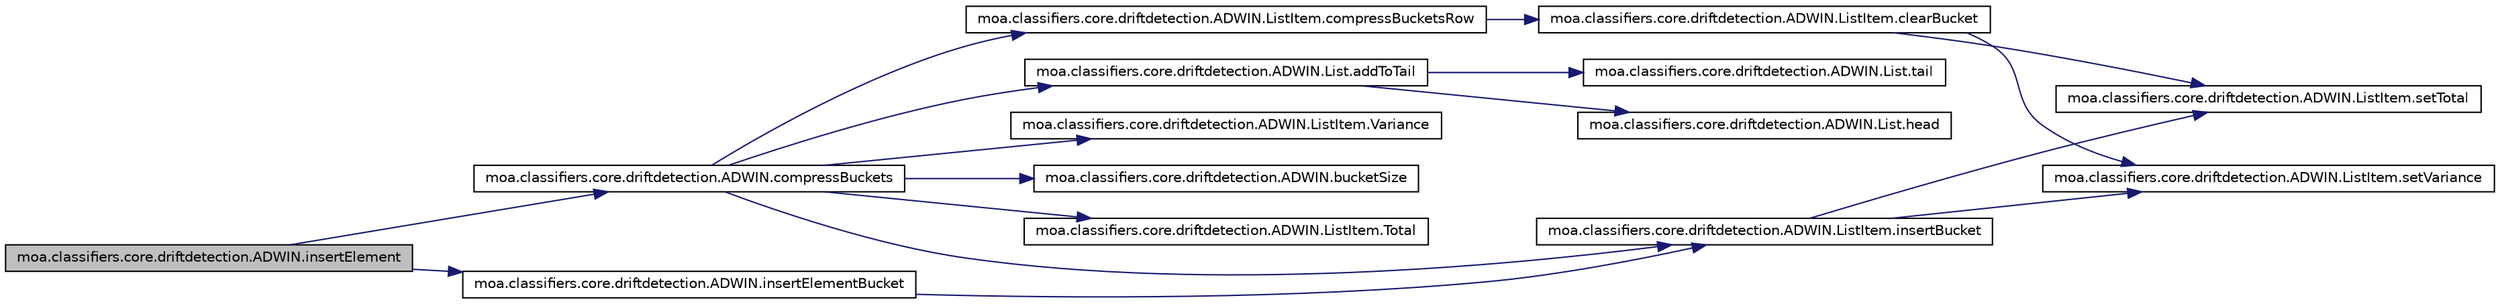 digraph G
{
  edge [fontname="Helvetica",fontsize="10",labelfontname="Helvetica",labelfontsize="10"];
  node [fontname="Helvetica",fontsize="10",shape=record];
  rankdir=LR;
  Node1 [label="moa.classifiers.core.driftdetection.ADWIN.insertElement",height=0.2,width=0.4,color="black", fillcolor="grey75", style="filled" fontcolor="black"];
  Node1 -> Node2 [color="midnightblue",fontsize="10",style="solid",fontname="Helvetica"];
  Node2 [label="moa.classifiers.core.driftdetection.ADWIN.compressBuckets",height=0.2,width=0.4,color="black", fillcolor="white", style="filled",URL="$classmoa_1_1classifiers_1_1core_1_1driftdetection_1_1ADWIN.html#adac3289b135ff43a2378acd3c9846c37"];
  Node2 -> Node3 [color="midnightblue",fontsize="10",style="solid",fontname="Helvetica"];
  Node3 [label="moa.classifiers.core.driftdetection.ADWIN.List.addToTail",height=0.2,width=0.4,color="black", fillcolor="white", style="filled",URL="$classmoa_1_1classifiers_1_1core_1_1driftdetection_1_1ADWIN_1_1List.html#a0e2aafc7834a6d1f038dddf03e748d2a"];
  Node3 -> Node4 [color="midnightblue",fontsize="10",style="solid",fontname="Helvetica"];
  Node4 [label="moa.classifiers.core.driftdetection.ADWIN.List.head",height=0.2,width=0.4,color="black", fillcolor="white", style="filled",URL="$classmoa_1_1classifiers_1_1core_1_1driftdetection_1_1ADWIN_1_1List.html#a6304681ed9e05d3d639ac6150eb8c635"];
  Node3 -> Node5 [color="midnightblue",fontsize="10",style="solid",fontname="Helvetica"];
  Node5 [label="moa.classifiers.core.driftdetection.ADWIN.List.tail",height=0.2,width=0.4,color="black", fillcolor="white", style="filled",URL="$classmoa_1_1classifiers_1_1core_1_1driftdetection_1_1ADWIN_1_1List.html#adffce73caf831801f86520061e92bb88"];
  Node2 -> Node6 [color="midnightblue",fontsize="10",style="solid",fontname="Helvetica"];
  Node6 [label="moa.classifiers.core.driftdetection.ADWIN.bucketSize",height=0.2,width=0.4,color="black", fillcolor="white", style="filled",URL="$classmoa_1_1classifiers_1_1core_1_1driftdetection_1_1ADWIN.html#a2f09aa0466b9cbb4a6b5f7c935abbe78"];
  Node2 -> Node7 [color="midnightblue",fontsize="10",style="solid",fontname="Helvetica"];
  Node7 [label="moa.classifiers.core.driftdetection.ADWIN.ListItem.compressBucketsRow",height=0.2,width=0.4,color="black", fillcolor="white", style="filled",URL="$classmoa_1_1classifiers_1_1core_1_1driftdetection_1_1ADWIN_1_1ListItem.html#a0cacb513b7a5810e1752b55ac9760679"];
  Node7 -> Node8 [color="midnightblue",fontsize="10",style="solid",fontname="Helvetica"];
  Node8 [label="moa.classifiers.core.driftdetection.ADWIN.ListItem.clearBucket",height=0.2,width=0.4,color="black", fillcolor="white", style="filled",URL="$classmoa_1_1classifiers_1_1core_1_1driftdetection_1_1ADWIN_1_1ListItem.html#a5e1ab164d638eadcc3302acff75ca9ae"];
  Node8 -> Node9 [color="midnightblue",fontsize="10",style="solid",fontname="Helvetica"];
  Node9 [label="moa.classifiers.core.driftdetection.ADWIN.ListItem.setTotal",height=0.2,width=0.4,color="black", fillcolor="white", style="filled",URL="$classmoa_1_1classifiers_1_1core_1_1driftdetection_1_1ADWIN_1_1ListItem.html#a0d7fd152ec3bc976a28d7883a1e2a46c"];
  Node8 -> Node10 [color="midnightblue",fontsize="10",style="solid",fontname="Helvetica"];
  Node10 [label="moa.classifiers.core.driftdetection.ADWIN.ListItem.setVariance",height=0.2,width=0.4,color="black", fillcolor="white", style="filled",URL="$classmoa_1_1classifiers_1_1core_1_1driftdetection_1_1ADWIN_1_1ListItem.html#ada63ef6c4b6b14a362f14864b225b6cc"];
  Node2 -> Node11 [color="midnightblue",fontsize="10",style="solid",fontname="Helvetica"];
  Node11 [label="moa.classifiers.core.driftdetection.ADWIN.ListItem.insertBucket",height=0.2,width=0.4,color="black", fillcolor="white", style="filled",URL="$classmoa_1_1classifiers_1_1core_1_1driftdetection_1_1ADWIN_1_1ListItem.html#aa0a1368f5f59b508d2744151445f0c3f"];
  Node11 -> Node9 [color="midnightblue",fontsize="10",style="solid",fontname="Helvetica"];
  Node11 -> Node10 [color="midnightblue",fontsize="10",style="solid",fontname="Helvetica"];
  Node2 -> Node12 [color="midnightblue",fontsize="10",style="solid",fontname="Helvetica"];
  Node12 [label="moa.classifiers.core.driftdetection.ADWIN.ListItem.Total",height=0.2,width=0.4,color="black", fillcolor="white", style="filled",URL="$classmoa_1_1classifiers_1_1core_1_1driftdetection_1_1ADWIN_1_1ListItem.html#ae4a553f0c8c6324fb3b5a01b78730826"];
  Node2 -> Node13 [color="midnightblue",fontsize="10",style="solid",fontname="Helvetica"];
  Node13 [label="moa.classifiers.core.driftdetection.ADWIN.ListItem.Variance",height=0.2,width=0.4,color="black", fillcolor="white", style="filled",URL="$classmoa_1_1classifiers_1_1core_1_1driftdetection_1_1ADWIN_1_1ListItem.html#a097a9c4cd7e774316118da0ecdbd3638"];
  Node1 -> Node14 [color="midnightblue",fontsize="10",style="solid",fontname="Helvetica"];
  Node14 [label="moa.classifiers.core.driftdetection.ADWIN.insertElementBucket",height=0.2,width=0.4,color="black", fillcolor="white", style="filled",URL="$classmoa_1_1classifiers_1_1core_1_1driftdetection_1_1ADWIN.html#a98152c61e30cb10c5cac99aa054e9926"];
  Node14 -> Node11 [color="midnightblue",fontsize="10",style="solid",fontname="Helvetica"];
}
